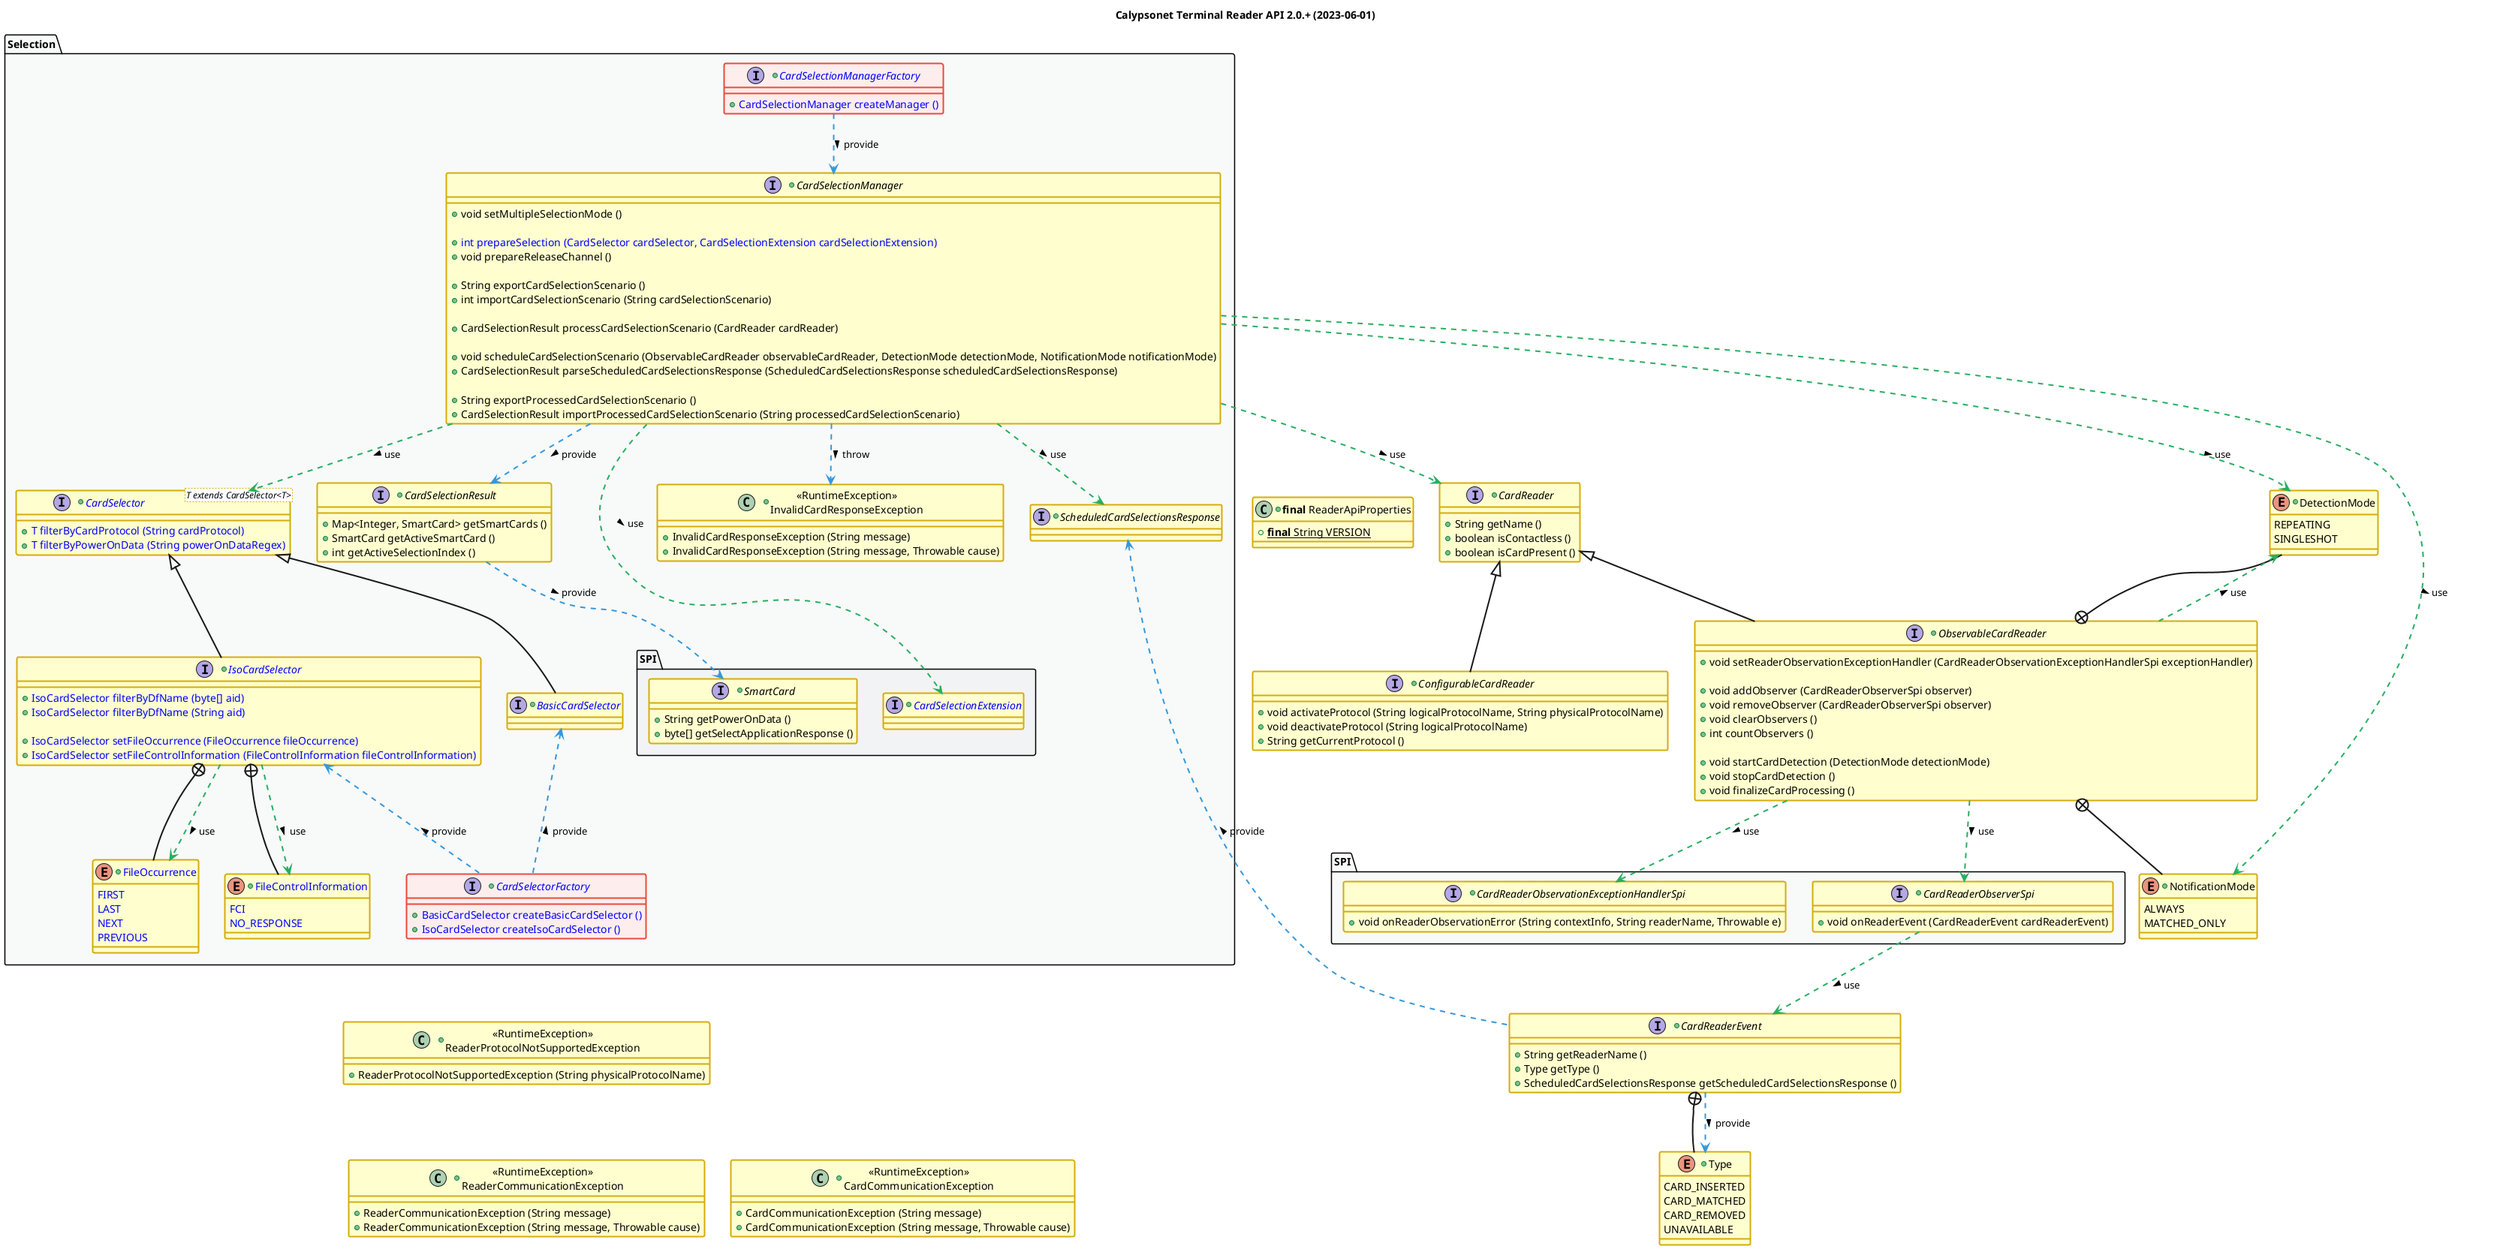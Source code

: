 @startuml
title
    Calypsonet Terminal Reader API 2.0.+ (2023-06-01)
end title

' == THEME ==

'Couleurs issues de : https://htmlcolorcodes.com/fr/tableau-de-couleur/tableau-de-couleur-design-plat/
!define C_GREY1 F8F9F9
!define C_GREY2 F2F3F4
!define C_GREY3 E5E7E9
!define C_GREY4 D7DBDD
!define C_GREY5 CACFD2
!define C_GREY6 BDC3C7
!define C_LINK 3498DB
!define C_USE 27AE60

' -- Styles that don't work with new version of plantuml --
skinparam stereotypeABorderColor #A9DCDF
skinparam stereotypeIBorderColor #B4A7E5
skinparam stereotypeCBorderColor #ADD1B2
skinparam stereotypeEBorderColor #EB93DF
' -- END --

skinparam ClassBorderThickness 2
skinparam ArrowThickness 2

' Yellow
skinparam ClassBackgroundColor #FEFECE
skinparam ClassBorderColor #D4AC0D
' Red
skinparam ClassBackgroundColor<<red>> #FDEDEC
skinparam ClassBorderColor<<red>> #E74C3C
hide <<red>> stereotype
' Purple
skinparam ClassBackgroundColor<<purple>> #F4ECF7
skinparam ClassBorderColor<<purple>> #8E44AD
hide <<purple>> stereotype
' blue
skinparam ClassBackgroundColor<<blue>> #EBF5FB
skinparam ClassBorderColor<<blue>> #3498DB
hide <<blue>> stereotype
' Green
skinparam ClassBackgroundColor<<green>> #E9F7EF
skinparam ClassBorderColor<<green>> #27AE60
hide <<green>> stereotype
' Grey
skinparam ClassBackgroundColor<<grey>> #EAECEE
skinparam ClassBorderColor<<grey>> #2C3E50
hide <<grey>> stereotype

' == CONTENT ==

' SERVICE
together {
    +class "**final** ReaderApiProperties" as ApiProperties {
        +{static} **final** String VERSION
    }
    +interface CardReader {
        +String getName ()
        +boolean isContactless ()
        +boolean isCardPresent ()
    }
    +interface ObservableCardReader extends CardReader {
        +void setReaderObservationExceptionHandler (CardReaderObservationExceptionHandlerSpi exceptionHandler)

        +void addObserver (CardReaderObserverSpi observer)
        +void removeObserver (CardReaderObserverSpi observer)
        +void clearObservers ()
        +int countObservers ()

        +void startCardDetection (DetectionMode detectionMode)
        +void stopCardDetection ()
        +void finalizeCardProcessing ()
    }
    +interface ConfigurableCardReader extends CardReader {
        +void activateProtocol (String logicalProtocolName, String physicalProtocolName)
        +void deactivateProtocol (String logicalProtocolName)
        +String getCurrentProtocol ()
    }
    +enum DetectionMode {
        REPEATING
        SINGLESHOT
    }
    +enum NotificationMode {
        ALWAYS
        MATCHED_ONLY
    }
    +interface CardReaderEvent {
        +String getReaderName ()
        +Type getType ()
        +ScheduledCardSelectionsResponse getScheduledCardSelectionsResponse ()
    }
    +enum "Type" as CardReaderEventType {
        CARD_INSERTED
        CARD_MATCHED
        CARD_REMOVED
        UNAVAILABLE
    }
    ' SPI
    package "SPI" as readerSpi {
        +interface CardReaderObserverSpi {
            +void onReaderEvent (CardReaderEvent cardReaderEvent)
        }
        +interface CardReaderObservationExceptionHandlerSpi {
            +void onReaderObservationError (String contextInfo, String readerName, Throwable e)
        }
    }
}

' SELECTION
package "Selection" as selectionApi {
    ' Selection
    +interface "<color:blue>CardSelectionManagerFactory" as CardSelectionManagerFactory {
        +<color:blue>CardSelectionManager createManager ()
    }
    +interface CardSelectionManager {
        +void setMultipleSelectionMode ()

        +<color:blue>int prepareSelection (CardSelector cardSelector, CardSelectionExtension cardSelectionExtension)
        +void prepareReleaseChannel ()

        +String exportCardSelectionScenario ()
        +int importCardSelectionScenario (String cardSelectionScenario)

        +CardSelectionResult processCardSelectionScenario (CardReader cardReader)

        +void scheduleCardSelectionScenario (ObservableCardReader observableCardReader, DetectionMode detectionMode, NotificationMode notificationMode)
        +CardSelectionResult parseScheduledCardSelectionsResponse (ScheduledCardSelectionsResponse scheduledCardSelectionsResponse)

        +String exportProcessedCardSelectionScenario ()
        +CardSelectionResult importProcessedCardSelectionScenario (String processedCardSelectionScenario)
    }
    +interface "<color:blue>CardSelectorFactory" as CardSelectorFactory {
        +<color:blue>BasicCardSelector createBasicCardSelector ()
        +<color:blue>IsoCardSelector createIsoCardSelector ()
    }
    +interface "<color:blue>CardSelector<T extends CardSelector<T>>" as CardSelector {
        +<color:blue>T filterByCardProtocol (String cardProtocol)
        +<color:blue>T filterByPowerOnData (String powerOnDataRegex)
    }
    +interface "<color:blue>BasicCardSelector" as BasicCardSelector extends CardSelector {
    }
    +interface "<color:blue>IsoCardSelector" as IsoCardSelector extends CardSelector {
        +<color:blue>IsoCardSelector filterByDfName (byte[] aid)
        +<color:blue>IsoCardSelector filterByDfName (String aid)

        +<color:blue>IsoCardSelector setFileOccurrence (FileOccurrence fileOccurrence)
        +<color:blue>IsoCardSelector setFileControlInformation (FileControlInformation fileControlInformation)
    }
    +enum "<color:blue>FileOccurrence" as FileOccurrence {
        <color:blue>FIRST
        <color:blue>LAST
        <color:blue>NEXT
        <color:blue>PREVIOUS
    }
    +enum "<color:blue>FileControlInformation" as FileControlInformation {
        <color:blue>FCI
        <color:blue>NO_RESPONSE
    }

    ' Card Extension SPI
    package "SPI" as selectionSpi {
        +interface "<color:blue>CardSelectionExtension" as CardSelectionExtension {
        }
        +interface "SmartCard" as SmartCard {
            +String getPowerOnData ()
            +byte[] getSelectApplicationResponse ()
        }
    }
    +interface CardSelectionResult {
        +Map<Integer, SmartCard> getSmartCards ()
        +SmartCard getActiveSmartCard ()
        +int getActiveSelectionIndex ()
    }
    +interface ScheduledCardSelectionsResponse {
    }

    +class "<<RuntimeException>>\nInvalidCardResponseException" as InvalidCardResponseException {
        +InvalidCardResponseException (String message)
        +InvalidCardResponseException (String message, Throwable cause)
    }
}
' EXCEPTIONS
'together {
    +class "<<RuntimeException>>\nReaderCommunicationException" as ReaderCommunicationException {
        +ReaderCommunicationException (String message)
        +ReaderCommunicationException (String message, Throwable cause)
    }
    +class "<<RuntimeException>>\nReaderProtocolNotSupportedException" as ReaderProtocolNotSupportedException {
        +ReaderProtocolNotSupportedException (String physicalProtocolName)
    }
    +class "<<RuntimeException>>\nCardCommunicationException" as CardCommunicationException {
        +CardCommunicationException (String message)
        +CardCommunicationException (String message, Throwable cause)
    }
'}

' Associations

ObservableCardReader +-- NotificationMode
ObservableCardReader +-up- DetectionMode
ObservableCardReader .up.> DetectionMode #C_USE : use >
ObservableCardReader ..> CardReaderObservationExceptionHandlerSpi #C_USE : use >

CardReaderEvent +-- CardReaderEventType
CardReaderEvent ..> CardReaderEventType #C_LINK : provide >
CardReaderEvent .up.> ScheduledCardSelectionsResponse #C_LINK : provide >

CardSelectionManagerFactory ..> CardSelectionManager #C_LINK : provide >

CardSelectionResult ..> SmartCard #C_LINK : provide >

CardSelectorFactory .up.> BasicCardSelector #C_LINK : provide >
CardSelectorFactory .up.> IsoCardSelector #C_LINK : provide >

IsoCardSelector +-- FileOccurrence
IsoCardSelector ..> FileOccurrence #C_USE : use >
IsoCardSelector +-- FileControlInformation
IsoCardSelector ..> FileControlInformation #C_USE : use >

CardSelectionManager ..> CardSelector #C_USE : use >
CardSelectionManager ..> CardSelectionExtension #C_USE : use >
CardSelectionManager ..> ScheduledCardSelectionsResponse #C_USE : use >
CardSelectionManager ..> CardSelectionResult #C_LINK : provide >
CardSelectionManager .right.> CardReader #C_USE : use >
CardSelectionManager ..> NotificationMode #C_USE : use >
CardSelectionManager ..> DetectionMode #C_USE : use >
CardSelectionManager ..> InvalidCardResponseException #C_LINK : throw >

ObservableCardReader ..> CardReaderObserverSpi #C_USE : use >

CardReaderObserverSpi ..> CardReaderEvent #C_USE : use >

' == LAYOUT ==

CardSelectorFactory -[hidden]- ReaderProtocolNotSupportedException
ReaderProtocolNotSupportedException -[hidden]- ReaderCommunicationException
ReaderCommunicationException -[hidden]right- CardCommunicationException

' == STYLE ==

package readerSpi #C_GREY1 {}
package selectionApi #C_GREY1 {}
package selectionApi.selectionSpi #C_GREY2 {}

interface selectionApi.CardSelectionManagerFactory <<red>>
interface selectionApi.CardSelectorFactory <<red>>

@enduml